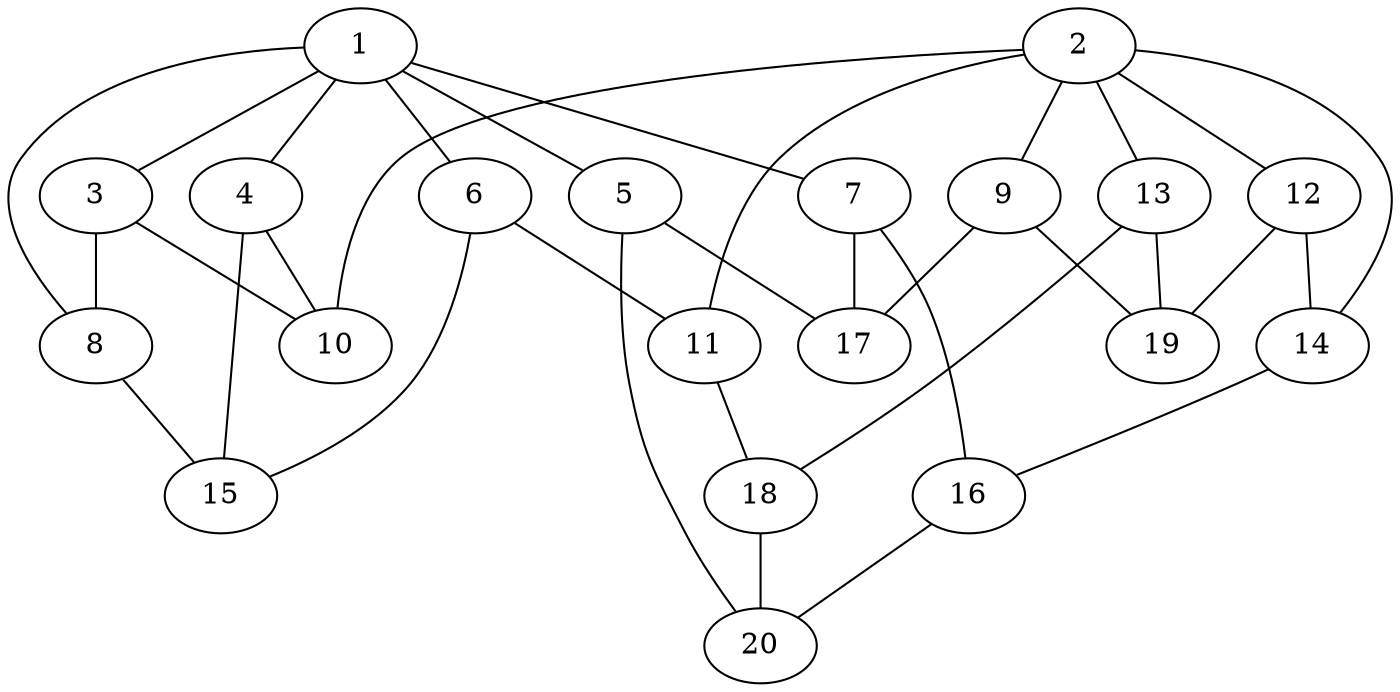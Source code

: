 graph G {
5 -- 20;
12 -- 14;
14 -- 16;
18 -- 20;
16 -- 20;
6 -- 11;
4 -- 10;
2 -- 9;
8 -- 15;
12 -- 19;
2 -- 10;
2 -- 11;
6 -- 15;
2 -- 12;
2 -- 13;
4 -- 15;
2 -- 14;
1 -- 3;
1 -- 4;
1 -- 5;
1 -- 6;
3 -- 8;
13 -- 18;
1 -- 7;
13 -- 19;
1 -- 8;
3 -- 10;
11 -- 18;
9 -- 17;
7 -- 16;
7 -- 17;
9 -- 19;
5 -- 17;
}
